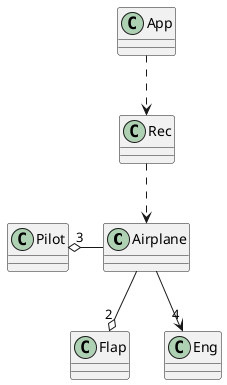 Composition *--
Aggregation o--
Extension <|--
Instantiates -.//
@startuml


class Airplane{}
class Flap{}
class Eng{}
class Pilot{}
class Rec{} 

App -.> Rec
Rec -.> Airplane
Pilot "3" o- Airplane
Airplane --o "2" Flap
Airplane --> "4" Eng
@endul 